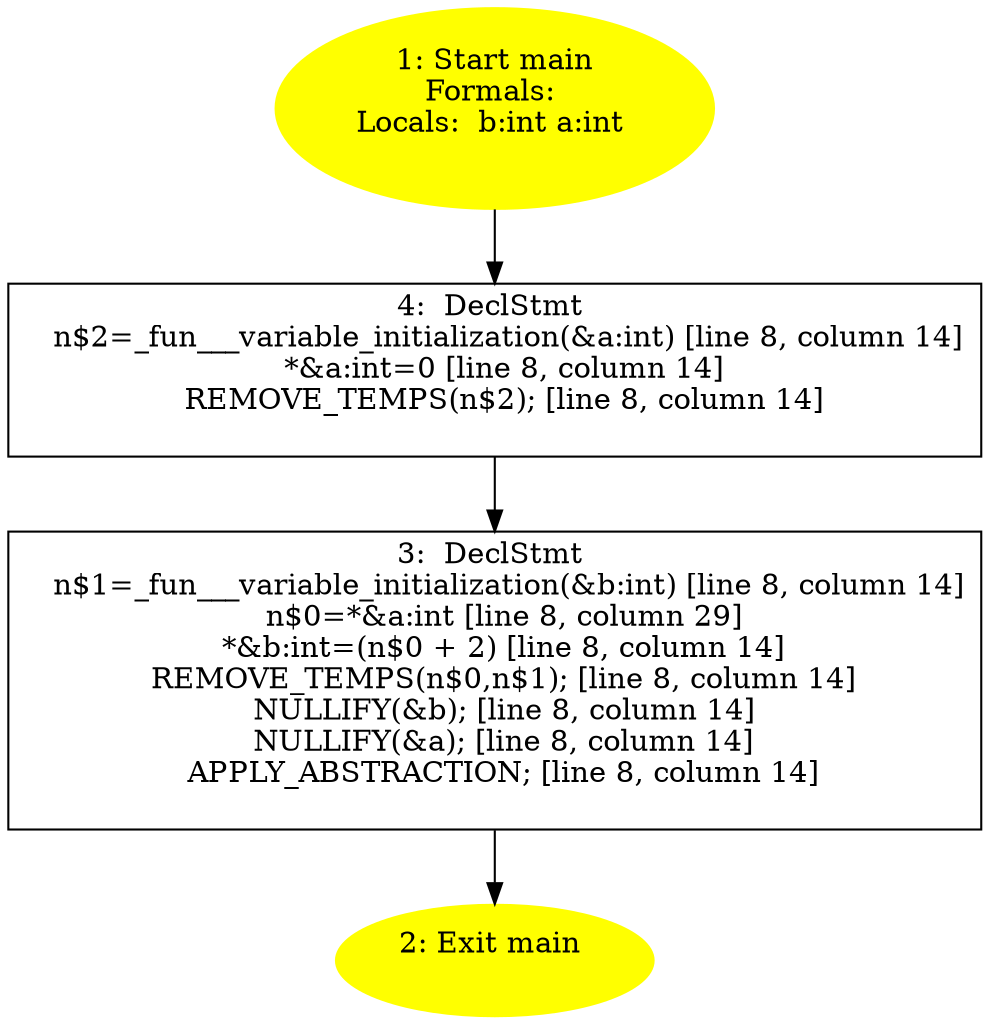 /* @generated */
digraph cfg {
"main.fad58de7366495db4650cfefac2fcd61_1" [label="1: Start main\nFormals: \nLocals:  b:int a:int \n  " color=yellow style=filled]
	

	 "main.fad58de7366495db4650cfefac2fcd61_1" -> "main.fad58de7366495db4650cfefac2fcd61_4" ;
"main.fad58de7366495db4650cfefac2fcd61_2" [label="2: Exit main \n  " color=yellow style=filled]
	

"main.fad58de7366495db4650cfefac2fcd61_3" [label="3:  DeclStmt \n   n$1=_fun___variable_initialization(&b:int) [line 8, column 14]\n  n$0=*&a:int [line 8, column 29]\n  *&b:int=(n$0 + 2) [line 8, column 14]\n  REMOVE_TEMPS(n$0,n$1); [line 8, column 14]\n  NULLIFY(&b); [line 8, column 14]\n  NULLIFY(&a); [line 8, column 14]\n  APPLY_ABSTRACTION; [line 8, column 14]\n " shape="box"]
	

	 "main.fad58de7366495db4650cfefac2fcd61_3" -> "main.fad58de7366495db4650cfefac2fcd61_2" ;
"main.fad58de7366495db4650cfefac2fcd61_4" [label="4:  DeclStmt \n   n$2=_fun___variable_initialization(&a:int) [line 8, column 14]\n  *&a:int=0 [line 8, column 14]\n  REMOVE_TEMPS(n$2); [line 8, column 14]\n " shape="box"]
	

	 "main.fad58de7366495db4650cfefac2fcd61_4" -> "main.fad58de7366495db4650cfefac2fcd61_3" ;
}
